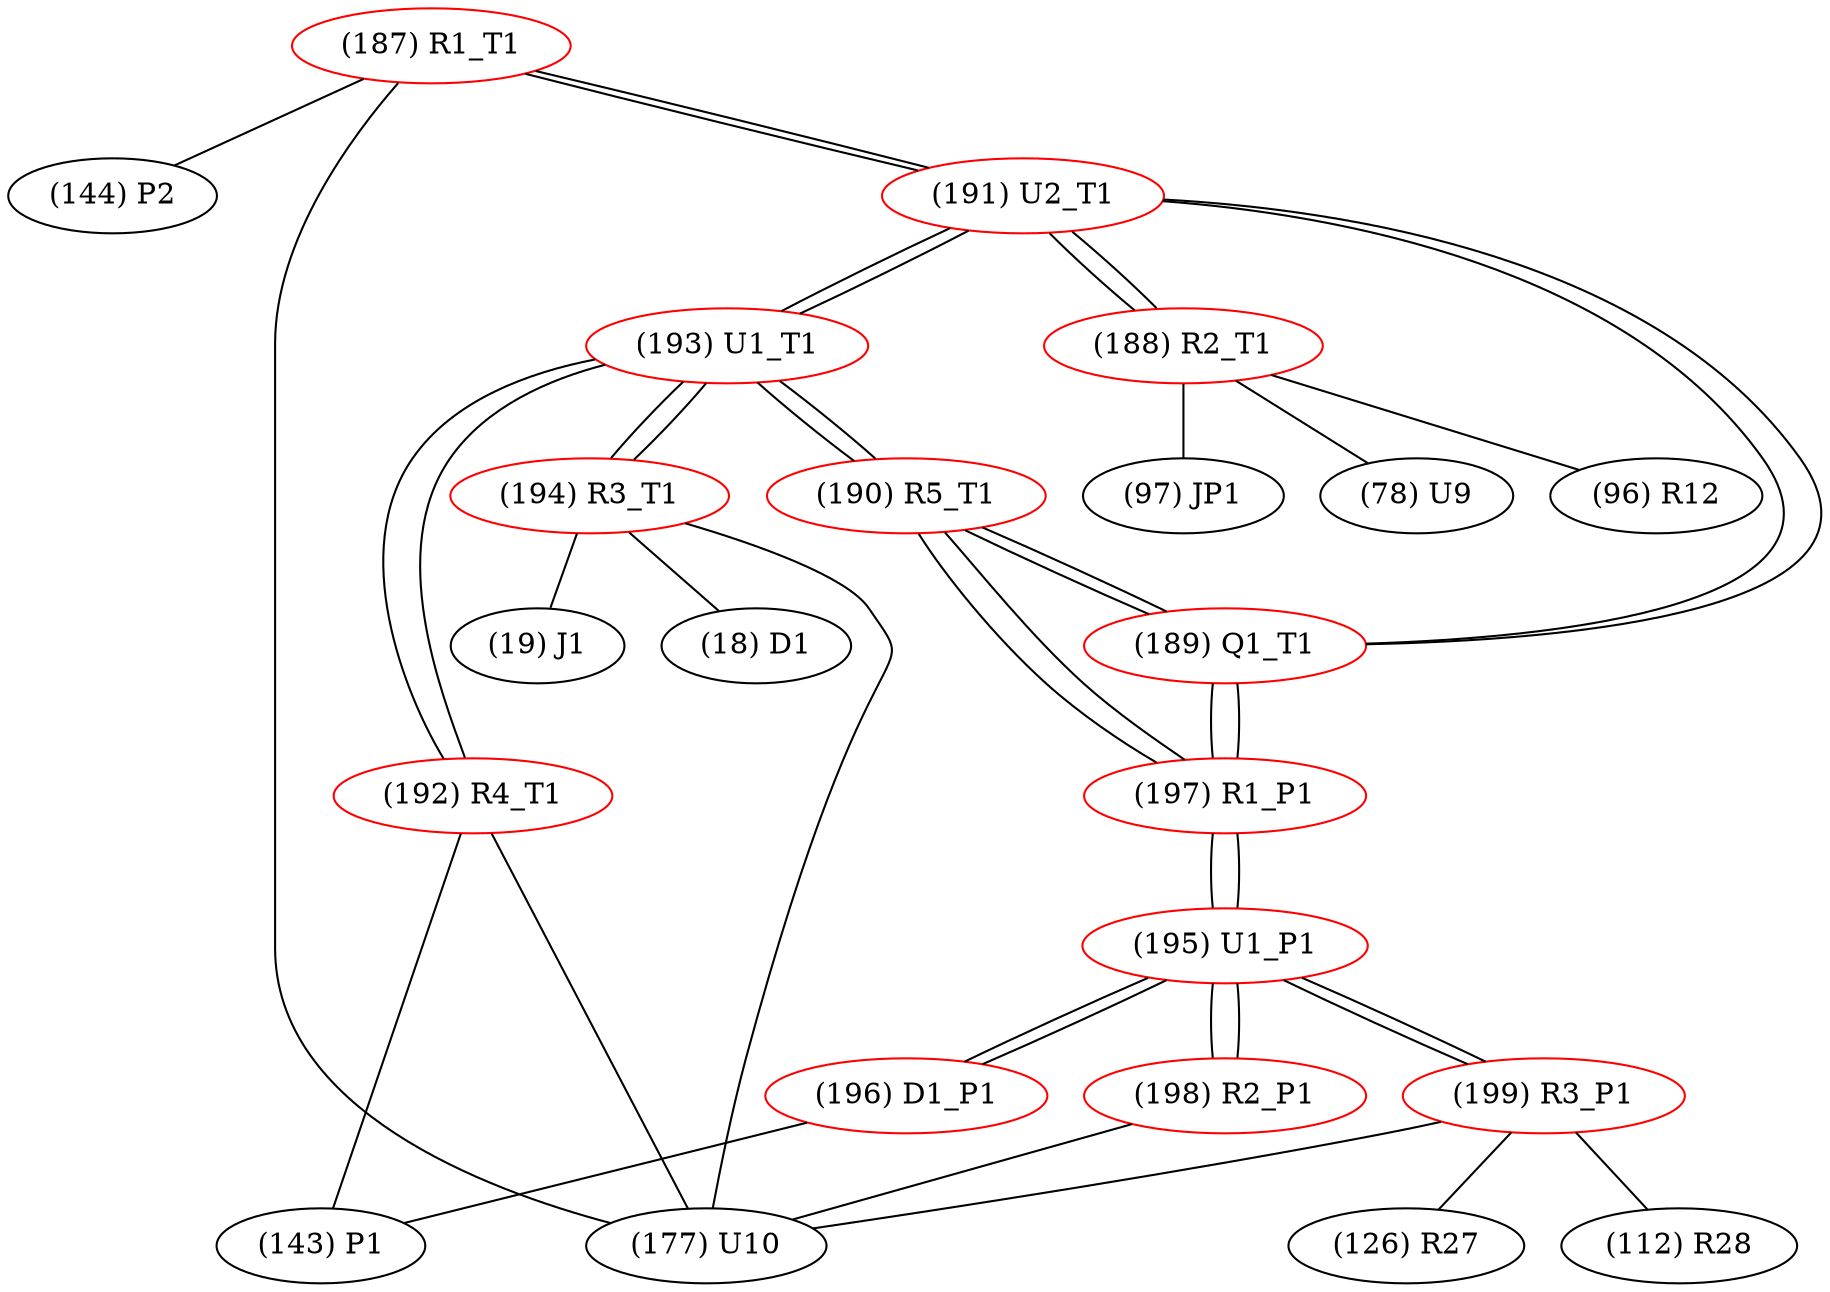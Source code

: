 graph {
	187 [label="(187) R1_T1" color=red]
	144 [label="(144) P2"]
	177 [label="(177) U10"]
	191 [label="(191) U2_T1"]
	188 [label="(188) R2_T1" color=red]
	78 [label="(78) U9"]
	96 [label="(96) R12"]
	97 [label="(97) JP1"]
	191 [label="(191) U2_T1"]
	189 [label="(189) Q1_T1" color=red]
	191 [label="(191) U2_T1"]
	197 [label="(197) R1_P1"]
	190 [label="(190) R5_T1"]
	190 [label="(190) R5_T1" color=red]
	193 [label="(193) U1_T1"]
	197 [label="(197) R1_P1"]
	189 [label="(189) Q1_T1"]
	191 [label="(191) U2_T1" color=red]
	188 [label="(188) R2_T1"]
	193 [label="(193) U1_T1"]
	187 [label="(187) R1_T1"]
	189 [label="(189) Q1_T1"]
	192 [label="(192) R4_T1" color=red]
	177 [label="(177) U10"]
	143 [label="(143) P1"]
	193 [label="(193) U1_T1"]
	193 [label="(193) U1_T1" color=red]
	194 [label="(194) R3_T1"]
	192 [label="(192) R4_T1"]
	191 [label="(191) U2_T1"]
	190 [label="(190) R5_T1"]
	194 [label="(194) R3_T1" color=red]
	18 [label="(18) D1"]
	19 [label="(19) J1"]
	177 [label="(177) U10"]
	193 [label="(193) U1_T1"]
	195 [label="(195) U1_P1" color=red]
	196 [label="(196) D1_P1"]
	198 [label="(198) R2_P1"]
	199 [label="(199) R3_P1"]
	197 [label="(197) R1_P1"]
	196 [label="(196) D1_P1" color=red]
	143 [label="(143) P1"]
	195 [label="(195) U1_P1"]
	197 [label="(197) R1_P1" color=red]
	190 [label="(190) R5_T1"]
	189 [label="(189) Q1_T1"]
	195 [label="(195) U1_P1"]
	198 [label="(198) R2_P1" color=red]
	177 [label="(177) U10"]
	195 [label="(195) U1_P1"]
	199 [label="(199) R3_P1" color=red]
	126 [label="(126) R27"]
	177 [label="(177) U10"]
	112 [label="(112) R28"]
	195 [label="(195) U1_P1"]
	187 -- 144
	187 -- 177
	187 -- 191
	188 -- 78
	188 -- 96
	188 -- 97
	188 -- 191
	189 -- 191
	189 -- 197
	189 -- 190
	190 -- 193
	190 -- 197
	190 -- 189
	191 -- 188
	191 -- 193
	191 -- 187
	191 -- 189
	192 -- 177
	192 -- 143
	192 -- 193
	193 -- 194
	193 -- 192
	193 -- 191
	193 -- 190
	194 -- 18
	194 -- 19
	194 -- 177
	194 -- 193
	195 -- 196
	195 -- 198
	195 -- 199
	195 -- 197
	196 -- 143
	196 -- 195
	197 -- 190
	197 -- 189
	197 -- 195
	198 -- 177
	198 -- 195
	199 -- 126
	199 -- 177
	199 -- 112
	199 -- 195
}